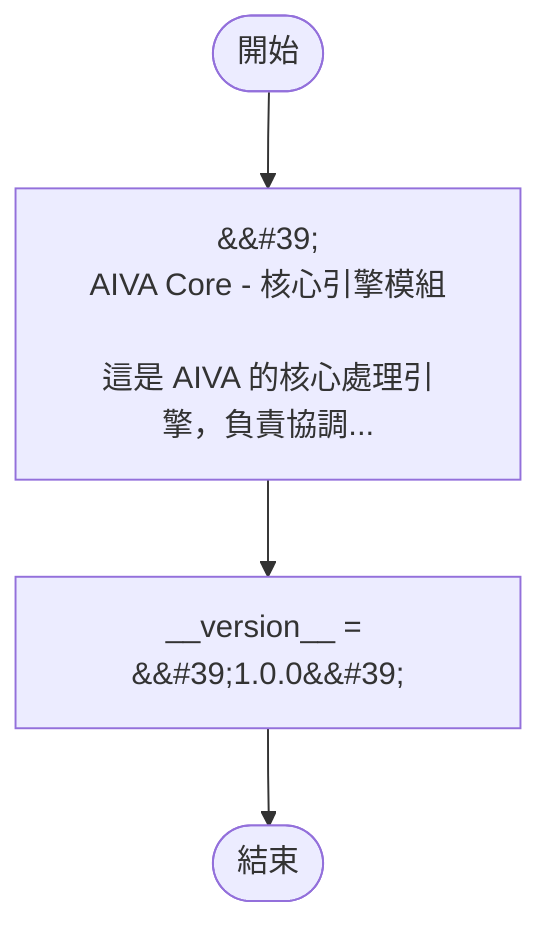 flowchart TB
    n1([開始])
    n2([結束])
    n3[&amp;&#35;39;\nAIVA Core - 核心引擎模組\n\n這是 AIVA 的核心處理引擎，負責協調...]
    n4[__version__ = &amp;&#35;39;1.0.0&amp;&#35;39;]
    n1 --> n3
    n3 --> n4
    n4 --> n2